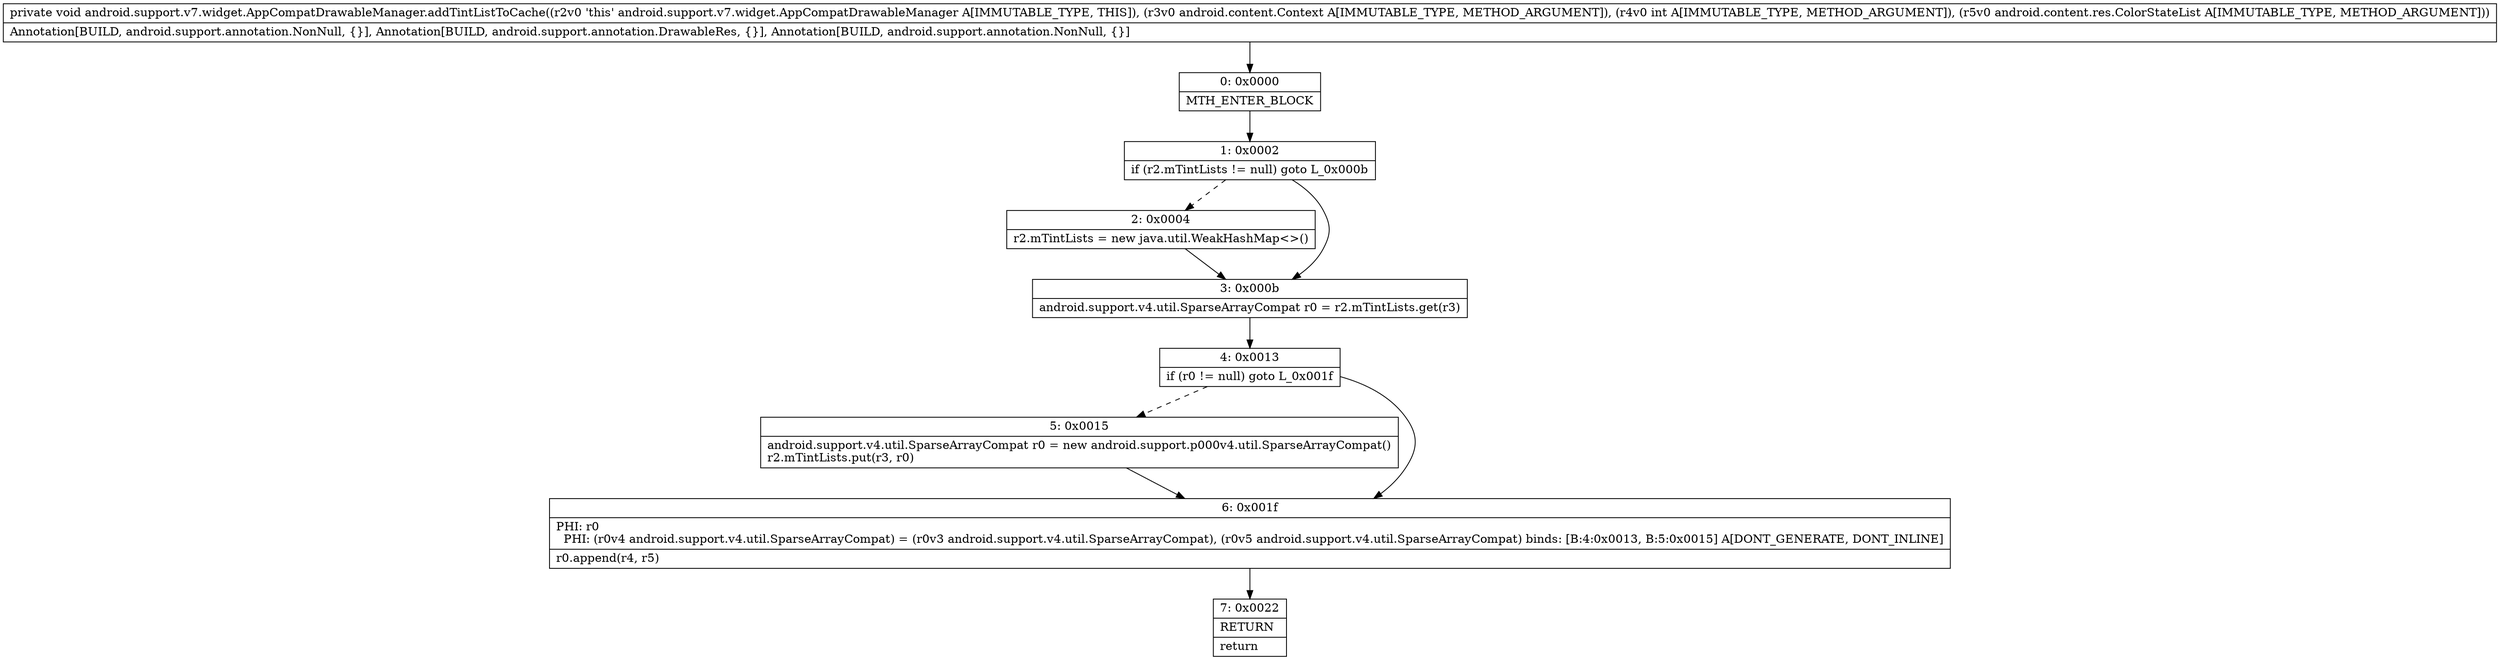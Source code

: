 digraph "CFG forandroid.support.v7.widget.AppCompatDrawableManager.addTintListToCache(Landroid\/content\/Context;ILandroid\/content\/res\/ColorStateList;)V" {
Node_0 [shape=record,label="{0\:\ 0x0000|MTH_ENTER_BLOCK\l}"];
Node_1 [shape=record,label="{1\:\ 0x0002|if (r2.mTintLists != null) goto L_0x000b\l}"];
Node_2 [shape=record,label="{2\:\ 0x0004|r2.mTintLists = new java.util.WeakHashMap\<\>()\l}"];
Node_3 [shape=record,label="{3\:\ 0x000b|android.support.v4.util.SparseArrayCompat r0 = r2.mTintLists.get(r3)\l}"];
Node_4 [shape=record,label="{4\:\ 0x0013|if (r0 != null) goto L_0x001f\l}"];
Node_5 [shape=record,label="{5\:\ 0x0015|android.support.v4.util.SparseArrayCompat r0 = new android.support.p000v4.util.SparseArrayCompat()\lr2.mTintLists.put(r3, r0)\l}"];
Node_6 [shape=record,label="{6\:\ 0x001f|PHI: r0 \l  PHI: (r0v4 android.support.v4.util.SparseArrayCompat) = (r0v3 android.support.v4.util.SparseArrayCompat), (r0v5 android.support.v4.util.SparseArrayCompat) binds: [B:4:0x0013, B:5:0x0015] A[DONT_GENERATE, DONT_INLINE]\l|r0.append(r4, r5)\l}"];
Node_7 [shape=record,label="{7\:\ 0x0022|RETURN\l|return\l}"];
MethodNode[shape=record,label="{private void android.support.v7.widget.AppCompatDrawableManager.addTintListToCache((r2v0 'this' android.support.v7.widget.AppCompatDrawableManager A[IMMUTABLE_TYPE, THIS]), (r3v0 android.content.Context A[IMMUTABLE_TYPE, METHOD_ARGUMENT]), (r4v0 int A[IMMUTABLE_TYPE, METHOD_ARGUMENT]), (r5v0 android.content.res.ColorStateList A[IMMUTABLE_TYPE, METHOD_ARGUMENT]))  | Annotation[BUILD, android.support.annotation.NonNull, \{\}], Annotation[BUILD, android.support.annotation.DrawableRes, \{\}], Annotation[BUILD, android.support.annotation.NonNull, \{\}]\l}"];
MethodNode -> Node_0;
Node_0 -> Node_1;
Node_1 -> Node_2[style=dashed];
Node_1 -> Node_3;
Node_2 -> Node_3;
Node_3 -> Node_4;
Node_4 -> Node_5[style=dashed];
Node_4 -> Node_6;
Node_5 -> Node_6;
Node_6 -> Node_7;
}


